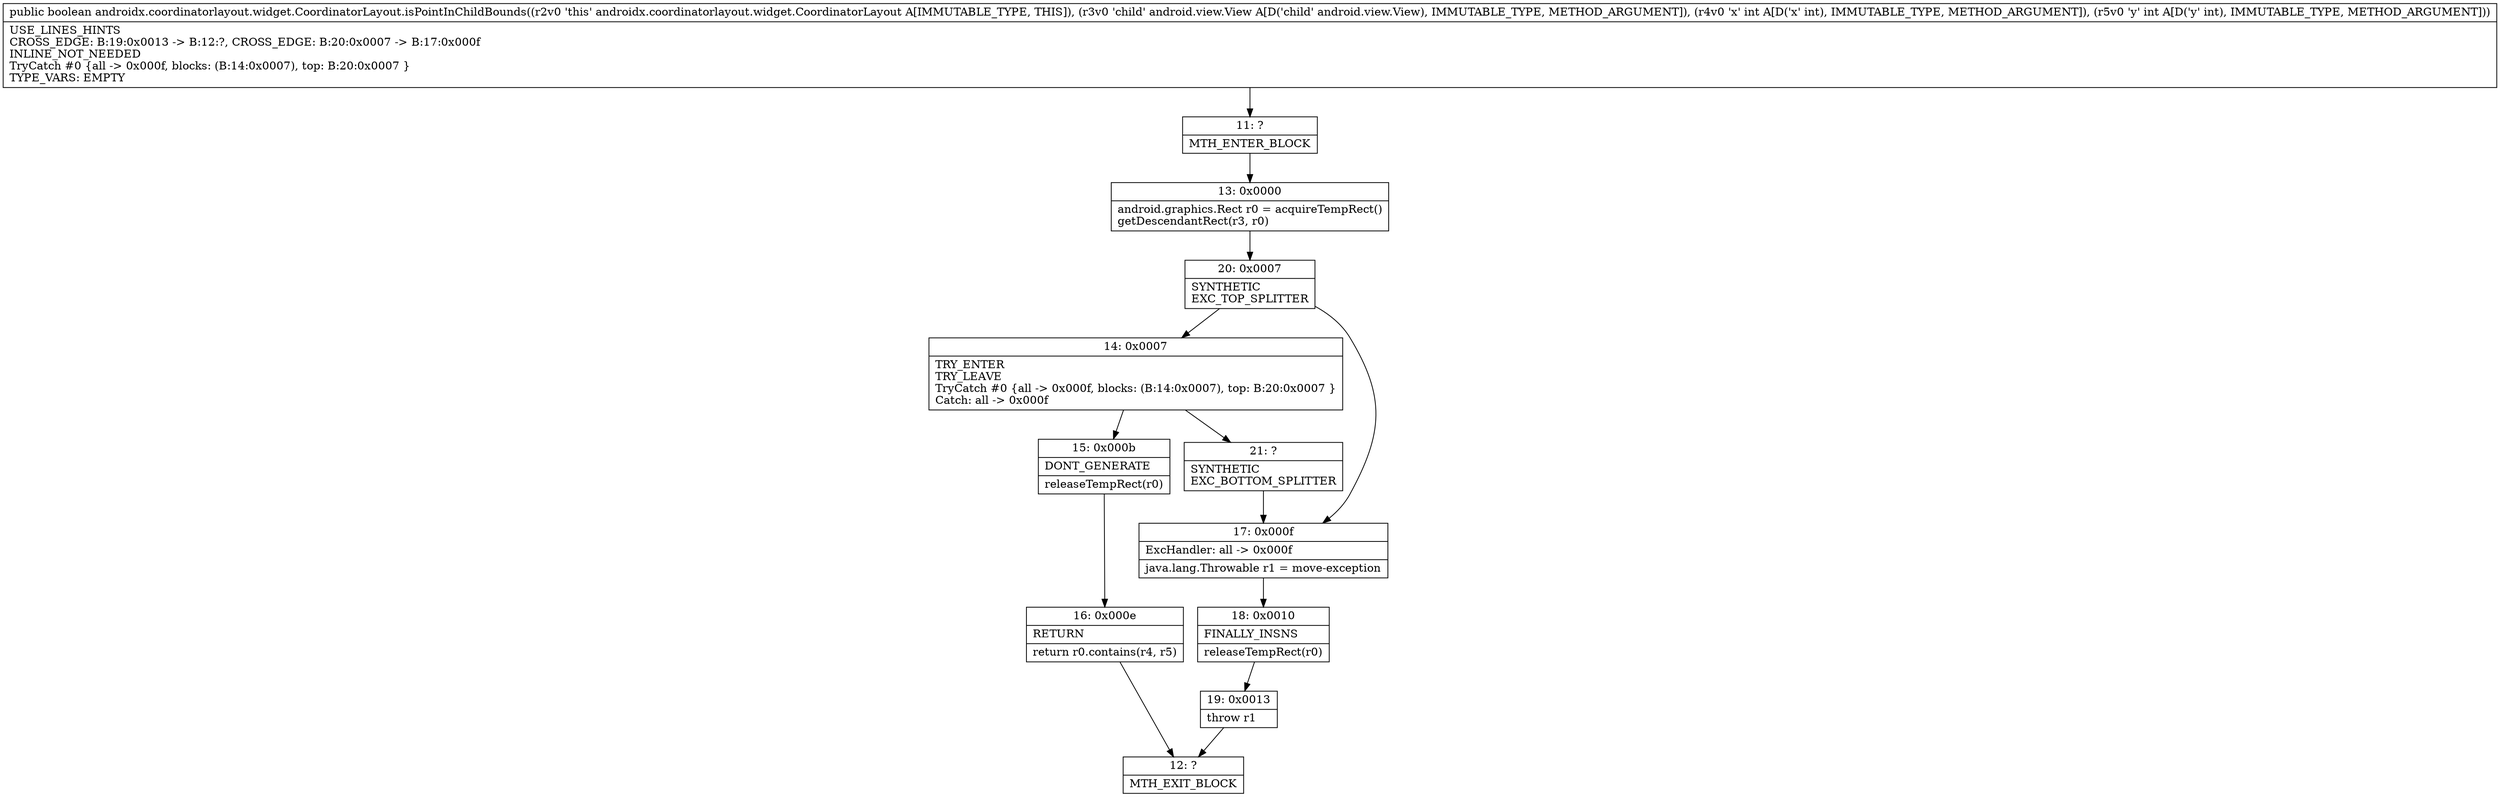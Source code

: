 digraph "CFG forandroidx.coordinatorlayout.widget.CoordinatorLayout.isPointInChildBounds(Landroid\/view\/View;II)Z" {
Node_11 [shape=record,label="{11\:\ ?|MTH_ENTER_BLOCK\l}"];
Node_13 [shape=record,label="{13\:\ 0x0000|android.graphics.Rect r0 = acquireTempRect()\lgetDescendantRect(r3, r0)\l}"];
Node_20 [shape=record,label="{20\:\ 0x0007|SYNTHETIC\lEXC_TOP_SPLITTER\l}"];
Node_14 [shape=record,label="{14\:\ 0x0007|TRY_ENTER\lTRY_LEAVE\lTryCatch #0 \{all \-\> 0x000f, blocks: (B:14:0x0007), top: B:20:0x0007 \}\lCatch: all \-\> 0x000f\l}"];
Node_15 [shape=record,label="{15\:\ 0x000b|DONT_GENERATE\l|releaseTempRect(r0)\l}"];
Node_16 [shape=record,label="{16\:\ 0x000e|RETURN\l|return r0.contains(r4, r5)\l}"];
Node_12 [shape=record,label="{12\:\ ?|MTH_EXIT_BLOCK\l}"];
Node_21 [shape=record,label="{21\:\ ?|SYNTHETIC\lEXC_BOTTOM_SPLITTER\l}"];
Node_17 [shape=record,label="{17\:\ 0x000f|ExcHandler: all \-\> 0x000f\l|java.lang.Throwable r1 = move\-exception\l}"];
Node_18 [shape=record,label="{18\:\ 0x0010|FINALLY_INSNS\l|releaseTempRect(r0)\l}"];
Node_19 [shape=record,label="{19\:\ 0x0013|throw r1\l}"];
MethodNode[shape=record,label="{public boolean androidx.coordinatorlayout.widget.CoordinatorLayout.isPointInChildBounds((r2v0 'this' androidx.coordinatorlayout.widget.CoordinatorLayout A[IMMUTABLE_TYPE, THIS]), (r3v0 'child' android.view.View A[D('child' android.view.View), IMMUTABLE_TYPE, METHOD_ARGUMENT]), (r4v0 'x' int A[D('x' int), IMMUTABLE_TYPE, METHOD_ARGUMENT]), (r5v0 'y' int A[D('y' int), IMMUTABLE_TYPE, METHOD_ARGUMENT]))  | USE_LINES_HINTS\lCROSS_EDGE: B:19:0x0013 \-\> B:12:?, CROSS_EDGE: B:20:0x0007 \-\> B:17:0x000f\lINLINE_NOT_NEEDED\lTryCatch #0 \{all \-\> 0x000f, blocks: (B:14:0x0007), top: B:20:0x0007 \}\lTYPE_VARS: EMPTY\l}"];
MethodNode -> Node_11;Node_11 -> Node_13;
Node_13 -> Node_20;
Node_20 -> Node_14;
Node_20 -> Node_17;
Node_14 -> Node_15;
Node_14 -> Node_21;
Node_15 -> Node_16;
Node_16 -> Node_12;
Node_21 -> Node_17;
Node_17 -> Node_18;
Node_18 -> Node_19;
Node_19 -> Node_12;
}

